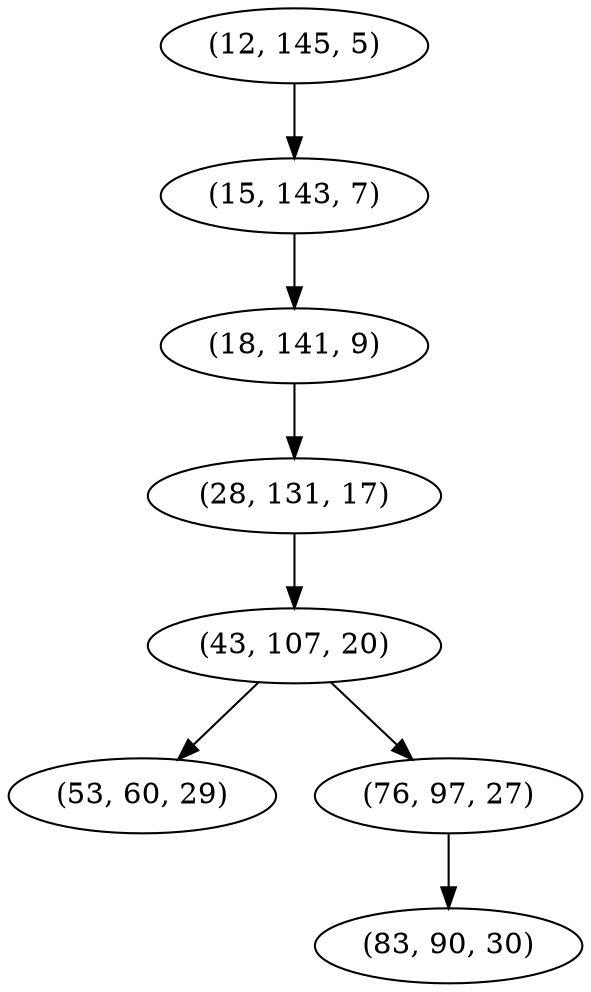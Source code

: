 digraph tree {
    "(12, 145, 5)";
    "(15, 143, 7)";
    "(18, 141, 9)";
    "(28, 131, 17)";
    "(43, 107, 20)";
    "(53, 60, 29)";
    "(76, 97, 27)";
    "(83, 90, 30)";
    "(12, 145, 5)" -> "(15, 143, 7)";
    "(15, 143, 7)" -> "(18, 141, 9)";
    "(18, 141, 9)" -> "(28, 131, 17)";
    "(28, 131, 17)" -> "(43, 107, 20)";
    "(43, 107, 20)" -> "(53, 60, 29)";
    "(43, 107, 20)" -> "(76, 97, 27)";
    "(76, 97, 27)" -> "(83, 90, 30)";
}
